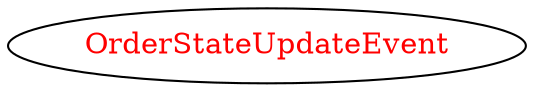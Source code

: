 digraph dependencyGraph {
 concentrate=true;
 ranksep="2.0";
 rankdir="LR"; 
 splines="ortho";
"OrderStateUpdateEvent" [fontcolor="red"];
}